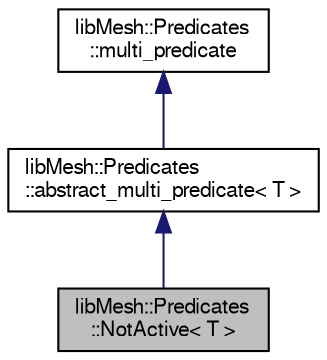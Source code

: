 digraph "libMesh::Predicates::NotActive&lt; T &gt;"
{
  edge [fontname="FreeSans",fontsize="10",labelfontname="FreeSans",labelfontsize="10"];
  node [fontname="FreeSans",fontsize="10",shape=record];
  Node1 [label="libMesh::Predicates\l::NotActive\< T \>",height=0.2,width=0.4,color="black", fillcolor="grey75", style="filled", fontcolor="black"];
  Node2 -> Node1 [dir="back",color="midnightblue",fontsize="10",style="solid",fontname="FreeSans"];
  Node2 [label="libMesh::Predicates\l::abstract_multi_predicate\< T \>",height=0.2,width=0.4,color="black", fillcolor="white", style="filled",URL="$structlibMesh_1_1Predicates_1_1abstract__multi__predicate.html"];
  Node3 -> Node2 [dir="back",color="midnightblue",fontsize="10",style="solid",fontname="FreeSans"];
  Node3 [label="libMesh::Predicates\l::multi_predicate",height=0.2,width=0.4,color="black", fillcolor="white", style="filled",URL="$structlibMesh_1_1Predicates_1_1multi__predicate.html"];
}
